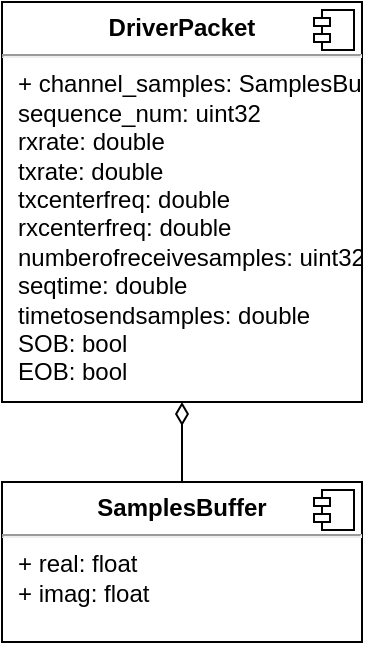 <mxfile version="16.2.2" type="device"><diagram id="j1-BktOO8XdOBnAfZs6Y" name="Page-1"><mxGraphModel dx="782" dy="1127" grid="1" gridSize="10" guides="1" tooltips="1" connect="1" arrows="1" fold="1" page="1" pageScale="1" pageWidth="850" pageHeight="1100" math="0" shadow="0"><root><mxCell id="0"/><mxCell id="1" parent="0"/><mxCell id="vMk7BU8KXZNkoZ1I3nhX-7" style="edgeStyle=orthogonalEdgeStyle;rounded=0;orthogonalLoop=1;jettySize=auto;html=1;exitX=0.5;exitY=0;exitDx=0;exitDy=0;entryX=0.5;entryY=1;entryDx=0;entryDy=0;endArrow=diamondThin;endFill=0;endSize=9;" edge="1" parent="1" source="vMk7BU8KXZNkoZ1I3nhX-3" target="vMk7BU8KXZNkoZ1I3nhX-5"><mxGeometry relative="1" as="geometry"/></mxCell><mxCell id="vMk7BU8KXZNkoZ1I3nhX-3" value="&lt;p style=&quot;margin: 0px ; margin-top: 6px ; text-align: center&quot;&gt;&lt;b&gt;SamplesBuffer&lt;/b&gt;&lt;br&gt;&lt;/p&gt;&lt;hr&gt;&lt;p style=&quot;margin: 0px ; margin-left: 8px&quot;&gt;+ real: float&lt;/p&gt;&lt;p style=&quot;margin: 0px ; margin-left: 8px&quot;&gt;+ imag: float&lt;br&gt;&lt;/p&gt;" style="align=left;overflow=fill;html=1;dropTarget=0;" vertex="1" parent="1"><mxGeometry x="350" y="360" width="180" height="80" as="geometry"/></mxCell><mxCell id="vMk7BU8KXZNkoZ1I3nhX-4" value="" style="shape=component;jettyWidth=8;jettyHeight=4;" vertex="1" parent="vMk7BU8KXZNkoZ1I3nhX-3"><mxGeometry x="1" width="20" height="20" relative="1" as="geometry"><mxPoint x="-24" y="4" as="offset"/></mxGeometry></mxCell><mxCell id="vMk7BU8KXZNkoZ1I3nhX-5" value="&lt;p style=&quot;margin: 0px ; margin-top: 6px ; text-align: center&quot;&gt;&lt;b&gt;DriverPacket&lt;/b&gt;&lt;br&gt;&lt;/p&gt;&lt;hr&gt;&lt;p style=&quot;margin: 0px ; margin-left: 8px&quot;&gt;+ channel_samples: SamplesBuffer&lt;/p&gt;&lt;p style=&quot;margin: 0px ; margin-left: 8px&quot;&gt;sequence_num: uint32&lt;/p&gt;&lt;p style=&quot;margin: 0px ; margin-left: 8px&quot;&gt;rxrate: double&lt;/p&gt;&lt;p style=&quot;margin: 0px ; margin-left: 8px&quot;&gt;txrate: double&lt;/p&gt;&lt;p style=&quot;margin: 0px ; margin-left: 8px&quot;&gt;txcenterfreq: double&lt;/p&gt;&lt;p style=&quot;margin: 0px ; margin-left: 8px&quot;&gt;rxcenterfreq: double&lt;/p&gt;&lt;p style=&quot;margin: 0px ; margin-left: 8px&quot;&gt;numberofreceivesamples: uint32&lt;/p&gt;&lt;p style=&quot;margin: 0px ; margin-left: 8px&quot;&gt;seqtime: double&lt;/p&gt;&lt;p style=&quot;margin: 0px ; margin-left: 8px&quot;&gt;timetosendsamples: double&lt;/p&gt;&lt;p style=&quot;margin: 0px ; margin-left: 8px&quot;&gt;SOB: bool&lt;/p&gt;&lt;p style=&quot;margin: 0px ; margin-left: 8px&quot;&gt;EOB: bool&lt;br&gt;&lt;/p&gt;" style="align=left;overflow=fill;html=1;dropTarget=0;" vertex="1" parent="1"><mxGeometry x="350" y="120" width="180" height="200" as="geometry"/></mxCell><mxCell id="vMk7BU8KXZNkoZ1I3nhX-6" value="" style="shape=component;jettyWidth=8;jettyHeight=4;" vertex="1" parent="vMk7BU8KXZNkoZ1I3nhX-5"><mxGeometry x="1" width="20" height="20" relative="1" as="geometry"><mxPoint x="-24" y="4" as="offset"/></mxGeometry></mxCell></root></mxGraphModel></diagram></mxfile>